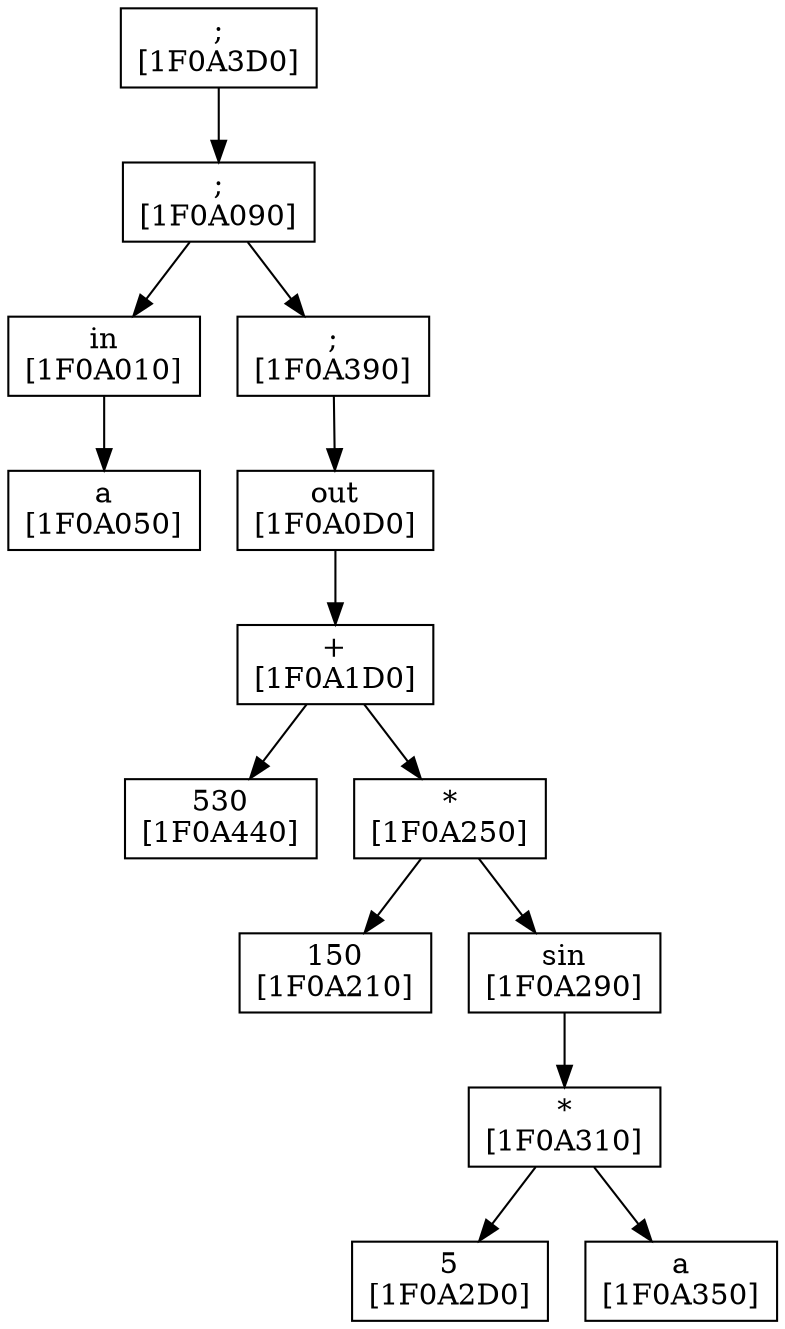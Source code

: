 digraph Tree
{
	node[shape = polygon];
";
[1F0A3D0]"
";
[1F0A3D0]"->";
[1F0A090]"
";
[1F0A090]"->"in
[1F0A010]"
"in
[1F0A010]"->"a
[1F0A050]"
";
[1F0A090]"->";
[1F0A390]"
";
[1F0A390]"->"out
[1F0A0D0]"
"out
[1F0A0D0]"->"+
[1F0A1D0]"
"+
[1F0A1D0]"->"530
[1F0A440]"
"+
[1F0A1D0]"->"*
[1F0A250]"
"*
[1F0A250]"->"150
[1F0A210]"
"*
[1F0A250]"->"sin
[1F0A290]"
"sin
[1F0A290]"->"*
[1F0A310]"
"*
[1F0A310]"->"5
[1F0A2D0]"
"*
[1F0A310]"->"a
[1F0A350]"
}